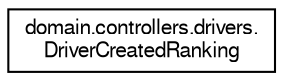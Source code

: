 digraph "Representación gráfica de la clase"
{
 // LATEX_PDF_SIZE
  edge [fontname="FreeSans",fontsize="10",labelfontname="FreeSans",labelfontsize="10"];
  node [fontname="FreeSans",fontsize="10",shape=record];
  rankdir="LR";
  Node0 [label="domain.controllers.drivers.\lDriverCreatedRanking",height=0.2,width=0.4,color="black", fillcolor="white", style="filled",URL="$classdomain_1_1controllers_1_1drivers_1_1_driver_created_ranking.html",tooltip="Clase DriverCreatedRanking que comprueba la correctividad de las funciones de createdRanking."];
}
